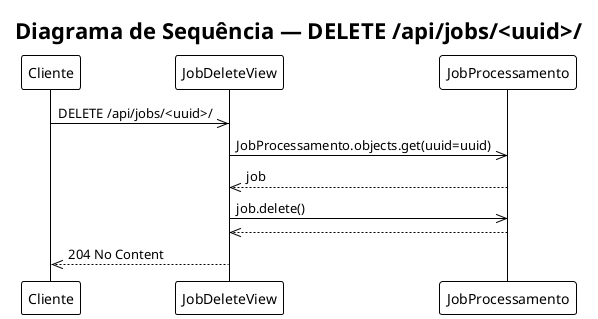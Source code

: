 @startuml
!theme plain
title "Diagrama de Sequência — DELETE /api/jobs/<uuid>/"

participant "Cliente" as C
participant "JobDeleteView" as V
participant "JobProcessamento" as J

C->>V: DELETE /api/jobs/<uuid>/
V->>J: JobProcessamento.objects.get(uuid=uuid)
J-->>V: job
V->>J: job.delete()
J-->>V:
V-->>C: 204 No Content
@enduml
